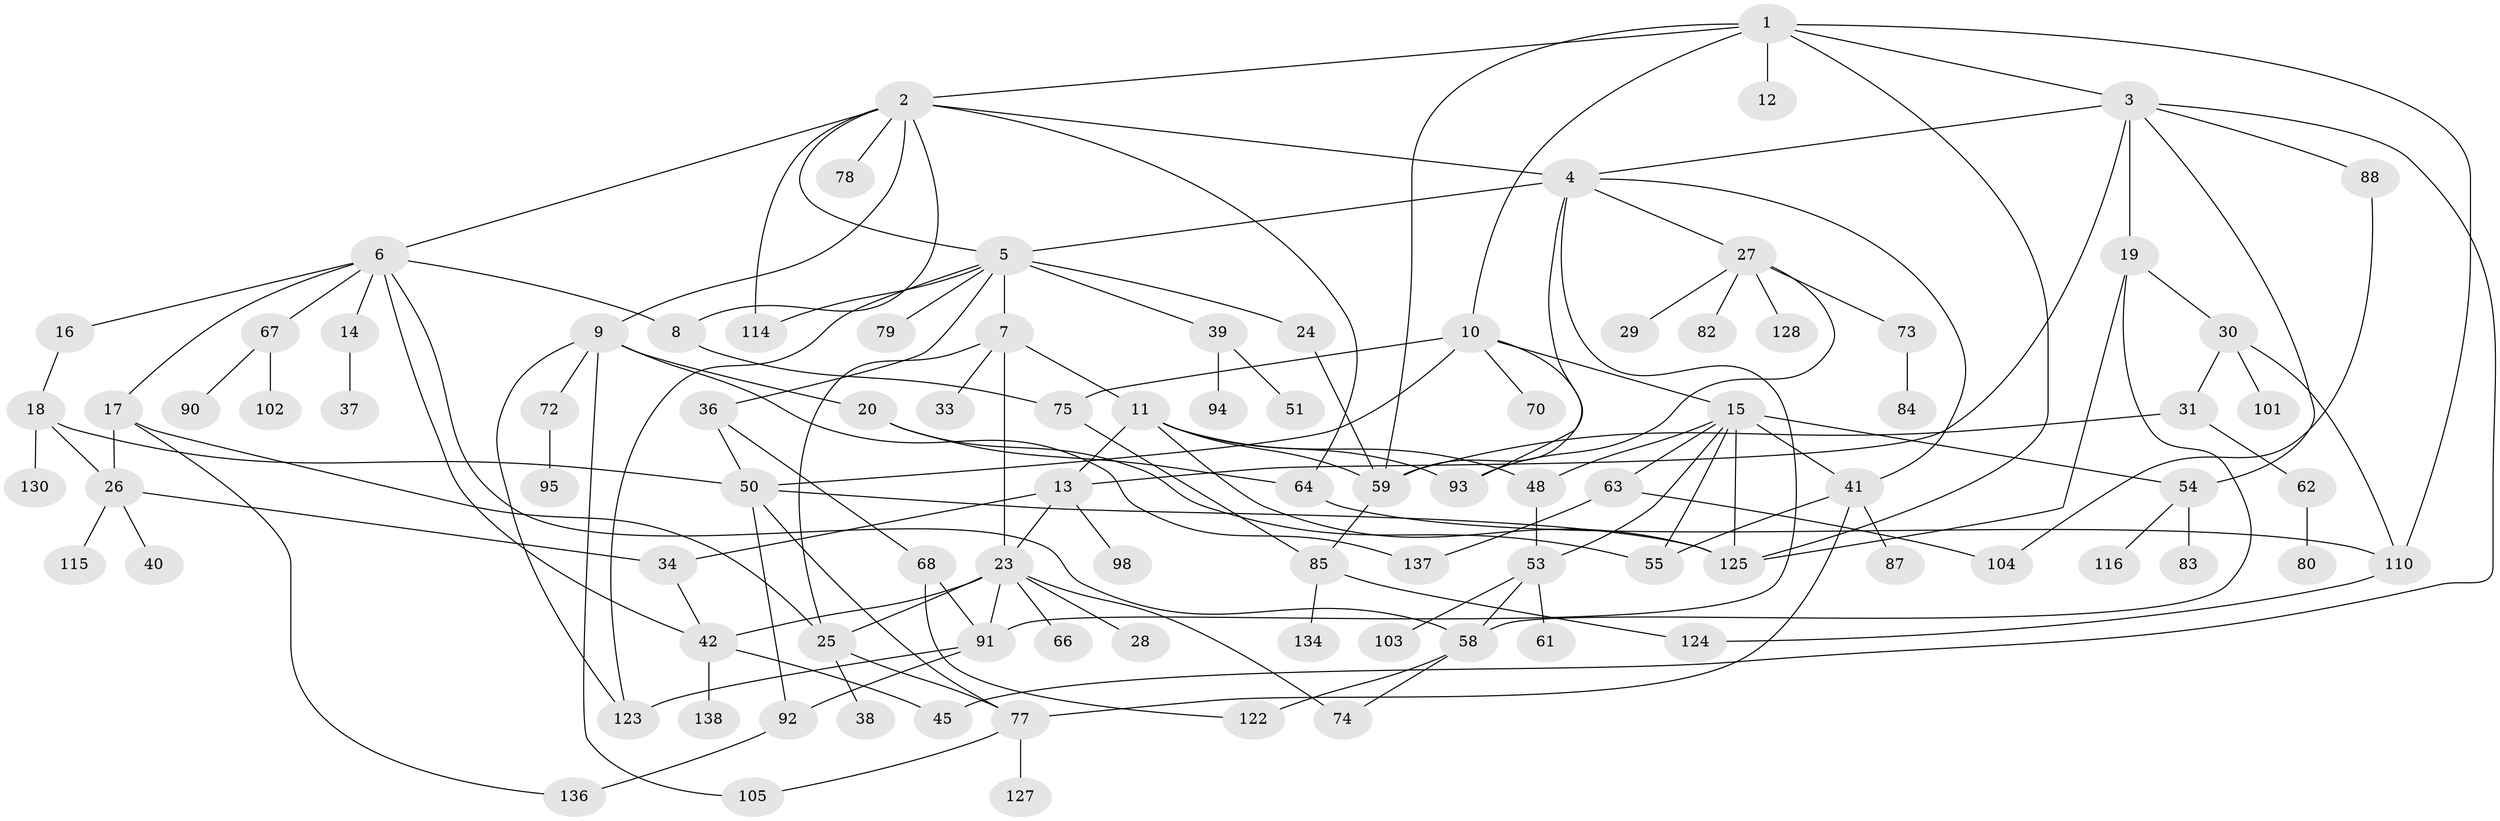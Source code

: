 // original degree distribution, {6: 0.036231884057971016, 5: 0.08695652173913043, 8: 0.007246376811594203, 9: 0.007246376811594203, 3: 0.21739130434782608, 4: 0.13043478260869565, 1: 0.2971014492753623, 7: 0.014492753623188406, 2: 0.2028985507246377}
// Generated by graph-tools (version 1.1) at 2025/41/03/06/25 10:41:30]
// undirected, 96 vertices, 147 edges
graph export_dot {
graph [start="1"]
  node [color=gray90,style=filled];
  1 [super="+21"];
  2 [super="+46"];
  3 [super="+22"];
  4 [super="+35"];
  5 [super="+44"];
  6 [super="+97"];
  7 [super="+69"];
  8;
  9 [super="+56"];
  10 [super="+52"];
  11;
  12;
  13;
  14 [super="+96"];
  15 [super="+32"];
  16;
  17 [super="+60"];
  18 [super="+108"];
  19 [super="+121"];
  20;
  23 [super="+100"];
  24;
  25 [super="+106"];
  26 [super="+118"];
  27 [super="+43"];
  28;
  29;
  30 [super="+71"];
  31;
  33;
  34 [super="+47"];
  36;
  37 [super="+65"];
  38;
  39 [super="+120"];
  40 [super="+49"];
  41 [super="+57"];
  42 [super="+135"];
  45;
  48;
  50 [super="+126"];
  51;
  53 [super="+119"];
  54;
  55 [super="+81"];
  58 [super="+107"];
  59 [super="+76"];
  61;
  62 [super="+112"];
  63 [super="+131"];
  64 [super="+129"];
  66;
  67;
  68 [super="+99"];
  70;
  72 [super="+132"];
  73;
  74;
  75 [super="+111"];
  77 [super="+86"];
  78 [super="+117"];
  79;
  80;
  82;
  83;
  84;
  85 [super="+89"];
  87;
  88;
  90;
  91 [super="+109"];
  92;
  93 [super="+113"];
  94;
  95;
  98;
  101;
  102;
  103;
  104;
  105;
  110;
  114;
  115;
  116;
  122;
  123;
  124;
  125 [super="+133"];
  127;
  128;
  130;
  134;
  136;
  137;
  138;
  1 -- 2;
  1 -- 3;
  1 -- 10;
  1 -- 12;
  1 -- 59;
  1 -- 125;
  1 -- 110;
  2 -- 5;
  2 -- 6;
  2 -- 9;
  2 -- 64;
  2 -- 114;
  2 -- 4;
  2 -- 8;
  2 -- 78;
  3 -- 4;
  3 -- 19;
  3 -- 45;
  3 -- 88;
  3 -- 13;
  3 -- 54;
  4 -- 27;
  4 -- 59;
  4 -- 5;
  4 -- 91;
  4 -- 41;
  5 -- 7;
  5 -- 24;
  5 -- 36;
  5 -- 39;
  5 -- 79;
  5 -- 114;
  5 -- 123;
  6 -- 8;
  6 -- 14;
  6 -- 16;
  6 -- 17;
  6 -- 42;
  6 -- 67;
  6 -- 58;
  7 -- 11;
  7 -- 33;
  7 -- 23;
  7 -- 25;
  8 -- 75;
  9 -- 20;
  9 -- 105;
  9 -- 72;
  9 -- 137;
  9 -- 123;
  10 -- 15;
  10 -- 70;
  10 -- 75;
  10 -- 50;
  10 -- 93;
  11 -- 13;
  11 -- 93;
  11 -- 48;
  11 -- 125;
  11 -- 59;
  13 -- 23;
  13 -- 34;
  13 -- 98;
  14 -- 37;
  15 -- 41;
  15 -- 48;
  15 -- 125;
  15 -- 63;
  15 -- 54;
  15 -- 53;
  15 -- 55;
  16 -- 18;
  17 -- 25;
  17 -- 26;
  17 -- 136;
  18 -- 50;
  18 -- 130;
  18 -- 26;
  19 -- 30;
  19 -- 58;
  19 -- 125;
  20 -- 55;
  20 -- 64;
  23 -- 28;
  23 -- 66;
  23 -- 74;
  23 -- 42;
  23 -- 91;
  23 -- 25;
  24 -- 59;
  25 -- 38;
  25 -- 77;
  26 -- 40;
  26 -- 115;
  26 -- 34;
  27 -- 29;
  27 -- 73;
  27 -- 93;
  27 -- 128;
  27 -- 82;
  30 -- 31;
  30 -- 110;
  30 -- 101;
  31 -- 62;
  31 -- 59;
  34 -- 42;
  36 -- 68;
  36 -- 50;
  39 -- 51;
  39 -- 94;
  41 -- 87;
  41 -- 77 [weight=2];
  41 -- 55;
  42 -- 138;
  42 -- 45;
  48 -- 53;
  50 -- 92;
  50 -- 77;
  50 -- 125;
  53 -- 58;
  53 -- 61;
  53 -- 103;
  54 -- 83;
  54 -- 116;
  58 -- 122;
  58 -- 74;
  59 -- 85;
  62 -- 80;
  63 -- 137;
  63 -- 104;
  64 -- 110;
  67 -- 90;
  67 -- 102;
  68 -- 91;
  68 -- 122;
  72 -- 95;
  73 -- 84;
  75 -- 85;
  77 -- 127;
  77 -- 105;
  85 -- 134;
  85 -- 124;
  88 -- 104;
  91 -- 123;
  91 -- 92;
  92 -- 136;
  110 -- 124;
}

